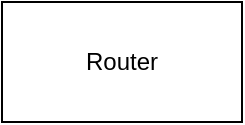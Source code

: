 <mxfile version="21.5.2" type="github">
  <diagram name="Página-1" id="C-y5N7MxxnS-HoQmw-hW">
    <mxGraphModel dx="1434" dy="746" grid="1" gridSize="10" guides="1" tooltips="1" connect="1" arrows="1" fold="1" page="1" pageScale="1" pageWidth="827" pageHeight="1169" math="0" shadow="0">
      <root>
        <mxCell id="0" />
        <mxCell id="1" parent="0" />
        <mxCell id="ube72StXuLPj4uV_wiKJ-1" value="Router" style="rounded=0;whiteSpace=wrap;html=1;" vertex="1" parent="1">
          <mxGeometry x="70" y="650" width="120" height="60" as="geometry" />
        </mxCell>
      </root>
    </mxGraphModel>
  </diagram>
</mxfile>
